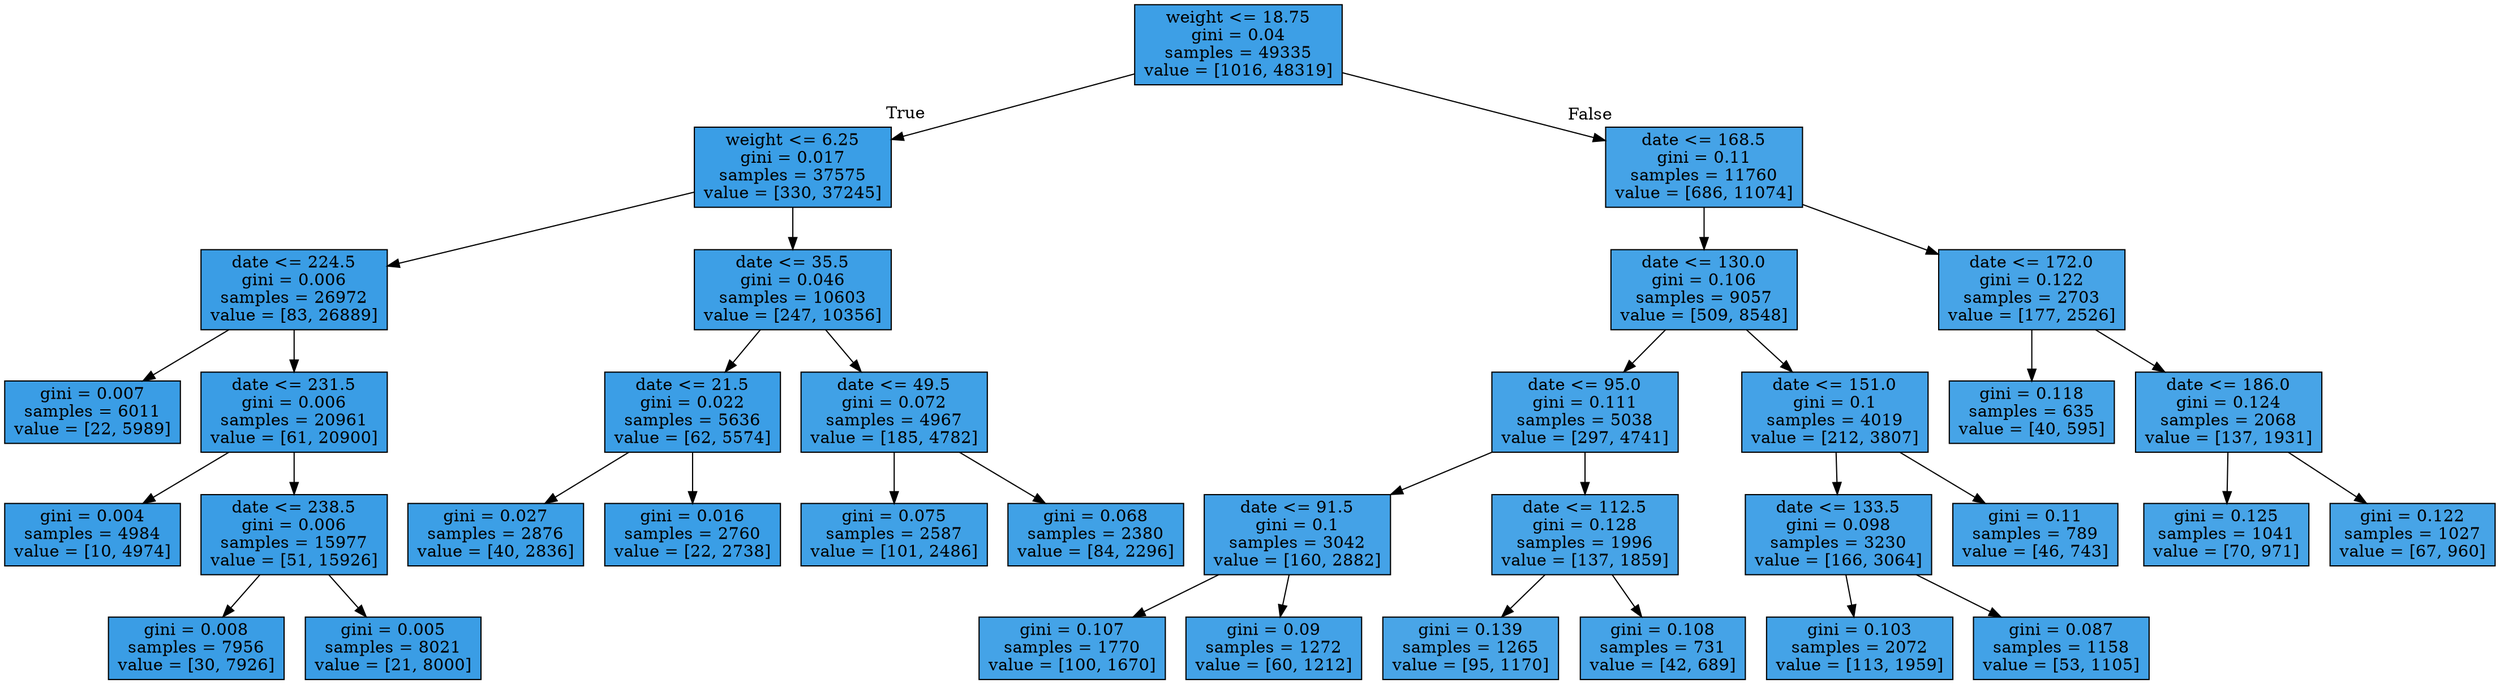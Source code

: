 digraph Tree {
node [shape=box, style="filled", color="black"] ;
0 [label="weight <= 18.75\ngini = 0.04\nsamples = 49335\nvalue = [1016, 48319]", fillcolor="#399de5fa"] ;
1 [label="weight <= 6.25\ngini = 0.017\nsamples = 37575\nvalue = [330, 37245]", fillcolor="#399de5fd"] ;
0 -> 1 [labeldistance=2.5, labelangle=45, headlabel="True"] ;
2 [label="date <= 224.5\ngini = 0.006\nsamples = 26972\nvalue = [83, 26889]", fillcolor="#399de5fe"] ;
1 -> 2 ;
3 [label="gini = 0.007\nsamples = 6011\nvalue = [22, 5989]", fillcolor="#399de5fe"] ;
2 -> 3 ;
4 [label="date <= 231.5\ngini = 0.006\nsamples = 20961\nvalue = [61, 20900]", fillcolor="#399de5fe"] ;
2 -> 4 ;
5 [label="gini = 0.004\nsamples = 4984\nvalue = [10, 4974]", fillcolor="#399de5fe"] ;
4 -> 5 ;
6 [label="date <= 238.5\ngini = 0.006\nsamples = 15977\nvalue = [51, 15926]", fillcolor="#399de5fe"] ;
4 -> 6 ;
7 [label="gini = 0.008\nsamples = 7956\nvalue = [30, 7926]", fillcolor="#399de5fe"] ;
6 -> 7 ;
8 [label="gini = 0.005\nsamples = 8021\nvalue = [21, 8000]", fillcolor="#399de5fe"] ;
6 -> 8 ;
9 [label="date <= 35.5\ngini = 0.046\nsamples = 10603\nvalue = [247, 10356]", fillcolor="#399de5f9"] ;
1 -> 9 ;
10 [label="date <= 21.5\ngini = 0.022\nsamples = 5636\nvalue = [62, 5574]", fillcolor="#399de5fc"] ;
9 -> 10 ;
11 [label="gini = 0.027\nsamples = 2876\nvalue = [40, 2836]", fillcolor="#399de5fb"] ;
10 -> 11 ;
12 [label="gini = 0.016\nsamples = 2760\nvalue = [22, 2738]", fillcolor="#399de5fd"] ;
10 -> 12 ;
13 [label="date <= 49.5\ngini = 0.072\nsamples = 4967\nvalue = [185, 4782]", fillcolor="#399de5f5"] ;
9 -> 13 ;
14 [label="gini = 0.075\nsamples = 2587\nvalue = [101, 2486]", fillcolor="#399de5f5"] ;
13 -> 14 ;
15 [label="gini = 0.068\nsamples = 2380\nvalue = [84, 2296]", fillcolor="#399de5f6"] ;
13 -> 15 ;
16 [label="date <= 168.5\ngini = 0.11\nsamples = 11760\nvalue = [686, 11074]", fillcolor="#399de5ef"] ;
0 -> 16 [labeldistance=2.5, labelangle=-45, headlabel="False"] ;
17 [label="date <= 130.0\ngini = 0.106\nsamples = 9057\nvalue = [509, 8548]", fillcolor="#399de5f0"] ;
16 -> 17 ;
18 [label="date <= 95.0\ngini = 0.111\nsamples = 5038\nvalue = [297, 4741]", fillcolor="#399de5ef"] ;
17 -> 18 ;
19 [label="date <= 91.5\ngini = 0.1\nsamples = 3042\nvalue = [160, 2882]", fillcolor="#399de5f1"] ;
18 -> 19 ;
20 [label="gini = 0.107\nsamples = 1770\nvalue = [100, 1670]", fillcolor="#399de5f0"] ;
19 -> 20 ;
21 [label="gini = 0.09\nsamples = 1272\nvalue = [60, 1212]", fillcolor="#399de5f2"] ;
19 -> 21 ;
22 [label="date <= 112.5\ngini = 0.128\nsamples = 1996\nvalue = [137, 1859]", fillcolor="#399de5ec"] ;
18 -> 22 ;
23 [label="gini = 0.139\nsamples = 1265\nvalue = [95, 1170]", fillcolor="#399de5ea"] ;
22 -> 23 ;
24 [label="gini = 0.108\nsamples = 731\nvalue = [42, 689]", fillcolor="#399de5ef"] ;
22 -> 24 ;
25 [label="date <= 151.0\ngini = 0.1\nsamples = 4019\nvalue = [212, 3807]", fillcolor="#399de5f1"] ;
17 -> 25 ;
26 [label="date <= 133.5\ngini = 0.098\nsamples = 3230\nvalue = [166, 3064]", fillcolor="#399de5f1"] ;
25 -> 26 ;
27 [label="gini = 0.103\nsamples = 2072\nvalue = [113, 1959]", fillcolor="#399de5f0"] ;
26 -> 27 ;
28 [label="gini = 0.087\nsamples = 1158\nvalue = [53, 1105]", fillcolor="#399de5f3"] ;
26 -> 28 ;
29 [label="gini = 0.11\nsamples = 789\nvalue = [46, 743]", fillcolor="#399de5ef"] ;
25 -> 29 ;
30 [label="date <= 172.0\ngini = 0.122\nsamples = 2703\nvalue = [177, 2526]", fillcolor="#399de5ed"] ;
16 -> 30 ;
31 [label="gini = 0.118\nsamples = 635\nvalue = [40, 595]", fillcolor="#399de5ee"] ;
30 -> 31 ;
32 [label="date <= 186.0\ngini = 0.124\nsamples = 2068\nvalue = [137, 1931]", fillcolor="#399de5ed"] ;
30 -> 32 ;
33 [label="gini = 0.125\nsamples = 1041\nvalue = [70, 971]", fillcolor="#399de5ed"] ;
32 -> 33 ;
34 [label="gini = 0.122\nsamples = 1027\nvalue = [67, 960]", fillcolor="#399de5ed"] ;
32 -> 34 ;
}